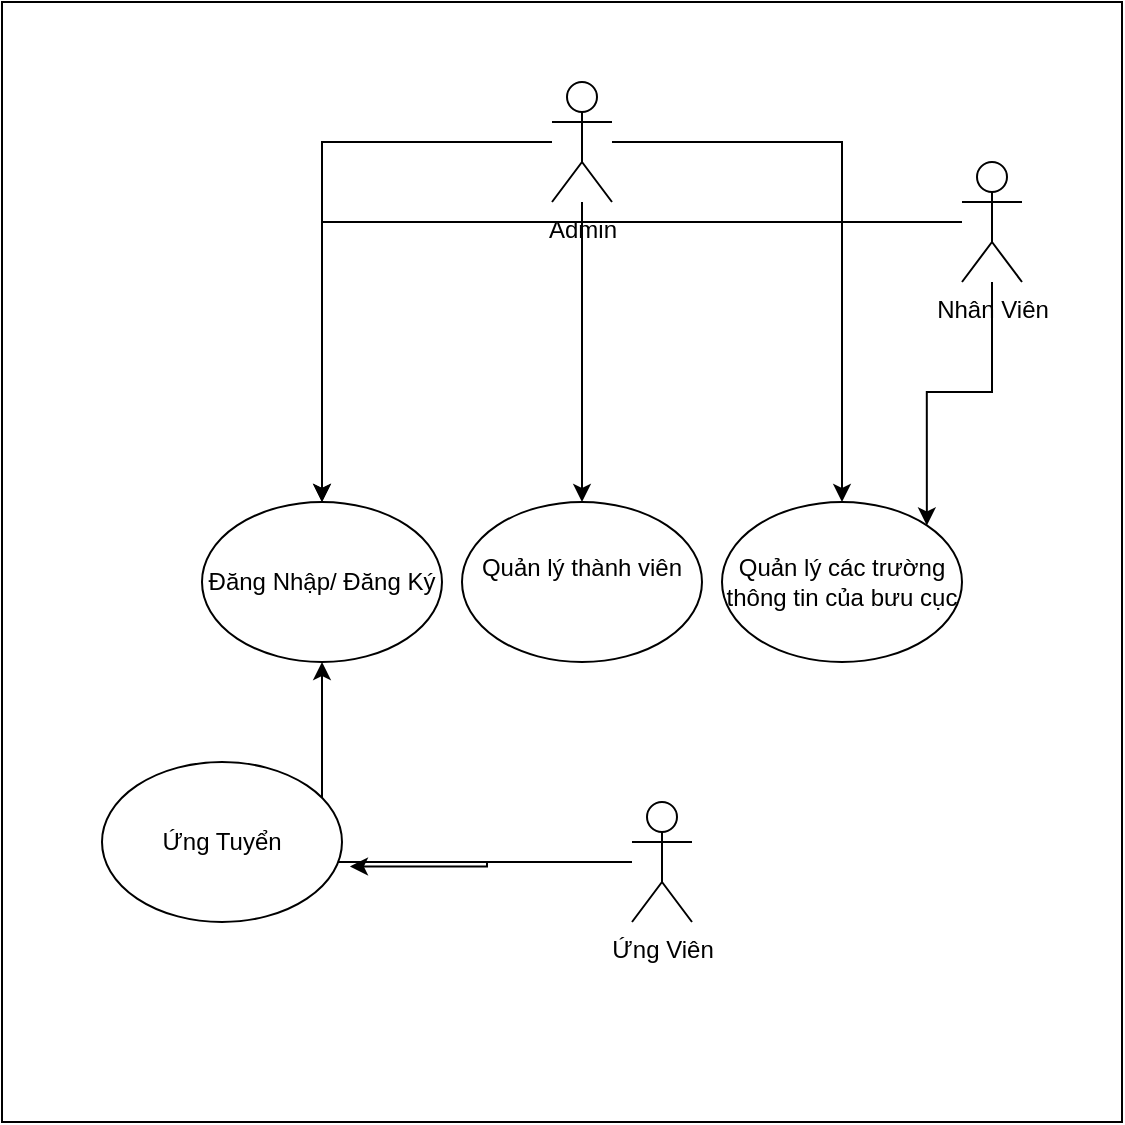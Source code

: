 <mxfile version="24.2.7" type="github" pages="3">
  <diagram name="Page-1" id="NKVGZicagz5qU-Awwok9">
    <mxGraphModel dx="692" dy="557" grid="1" gridSize="10" guides="1" tooltips="1" connect="1" arrows="1" fold="1" page="1" pageScale="1" pageWidth="850" pageHeight="1100" math="0" shadow="0">
      <root>
        <mxCell id="0" />
        <mxCell id="1" parent="0" />
        <mxCell id="75W9u9cOIVgRjs-PyyvS-19" value="" style="whiteSpace=wrap;html=1;aspect=fixed;" vertex="1" parent="1">
          <mxGeometry x="110" y="30" width="560" height="560" as="geometry" />
        </mxCell>
        <mxCell id="75W9u9cOIVgRjs-PyyvS-21" style="edgeStyle=orthogonalEdgeStyle;rounded=0;orthogonalLoop=1;jettySize=auto;html=1;" edge="1" parent="1" source="75W9u9cOIVgRjs-PyyvS-1" target="75W9u9cOIVgRjs-PyyvS-12">
          <mxGeometry relative="1" as="geometry" />
        </mxCell>
        <mxCell id="75W9u9cOIVgRjs-PyyvS-22" style="edgeStyle=orthogonalEdgeStyle;rounded=0;orthogonalLoop=1;jettySize=auto;html=1;" edge="1" parent="1" source="75W9u9cOIVgRjs-PyyvS-1" target="75W9u9cOIVgRjs-PyyvS-2">
          <mxGeometry relative="1" as="geometry" />
        </mxCell>
        <mxCell id="75W9u9cOIVgRjs-PyyvS-23" style="edgeStyle=orthogonalEdgeStyle;rounded=0;orthogonalLoop=1;jettySize=auto;html=1;entryX=0.5;entryY=0;entryDx=0;entryDy=0;" edge="1" parent="1" source="75W9u9cOIVgRjs-PyyvS-1" target="75W9u9cOIVgRjs-PyyvS-8">
          <mxGeometry relative="1" as="geometry" />
        </mxCell>
        <mxCell id="75W9u9cOIVgRjs-PyyvS-1" value="Admin&lt;div&gt;&lt;br&gt;&lt;/div&gt;" style="shape=umlActor;verticalLabelPosition=bottom;verticalAlign=top;html=1;outlineConnect=0;" vertex="1" parent="1">
          <mxGeometry x="385" y="70" width="30" height="60" as="geometry" />
        </mxCell>
        <mxCell id="75W9u9cOIVgRjs-PyyvS-2" value="Đăng Nhập/ Đăng Ký" style="ellipse;whiteSpace=wrap;html=1;" vertex="1" parent="1">
          <mxGeometry x="210" y="280" width="120" height="80" as="geometry" />
        </mxCell>
        <mxCell id="75W9u9cOIVgRjs-PyyvS-24" style="edgeStyle=orthogonalEdgeStyle;rounded=0;orthogonalLoop=1;jettySize=auto;html=1;entryX=1;entryY=0;entryDx=0;entryDy=0;" edge="1" parent="1" source="75W9u9cOIVgRjs-PyyvS-3" target="75W9u9cOIVgRjs-PyyvS-8">
          <mxGeometry relative="1" as="geometry" />
        </mxCell>
        <mxCell id="75W9u9cOIVgRjs-PyyvS-25" style="edgeStyle=orthogonalEdgeStyle;rounded=0;orthogonalLoop=1;jettySize=auto;html=1;" edge="1" parent="1" source="75W9u9cOIVgRjs-PyyvS-3" target="75W9u9cOIVgRjs-PyyvS-2">
          <mxGeometry relative="1" as="geometry" />
        </mxCell>
        <mxCell id="75W9u9cOIVgRjs-PyyvS-3" value="&lt;div&gt;Nhân Viên&lt;/div&gt;&lt;div&gt;&lt;br&gt;&lt;/div&gt;" style="shape=umlActor;verticalLabelPosition=bottom;verticalAlign=top;html=1;outlineConnect=0;" vertex="1" parent="1">
          <mxGeometry x="590" y="110" width="30" height="60" as="geometry" />
        </mxCell>
        <mxCell id="75W9u9cOIVgRjs-PyyvS-18" style="edgeStyle=orthogonalEdgeStyle;rounded=0;orthogonalLoop=1;jettySize=auto;html=1;entryX=0.5;entryY=1;entryDx=0;entryDy=0;" edge="1" parent="1" source="75W9u9cOIVgRjs-PyyvS-4" target="75W9u9cOIVgRjs-PyyvS-2">
          <mxGeometry relative="1" as="geometry" />
        </mxCell>
        <mxCell id="75W9u9cOIVgRjs-PyyvS-4" value="Ứng Viên&lt;div&gt;&lt;br&gt;&lt;/div&gt;" style="shape=umlActor;verticalLabelPosition=bottom;verticalAlign=top;html=1;outlineConnect=0;" vertex="1" parent="1">
          <mxGeometry x="425" y="430" width="30" height="60" as="geometry" />
        </mxCell>
        <mxCell id="75W9u9cOIVgRjs-PyyvS-8" value="Quản lý các trường thông tin của bưu cục" style="ellipse;whiteSpace=wrap;html=1;" vertex="1" parent="1">
          <mxGeometry x="470" y="280" width="120" height="80" as="geometry" />
        </mxCell>
        <mxCell id="75W9u9cOIVgRjs-PyyvS-12" value="Quản lý thành viên&lt;div&gt;&lt;br&gt;&lt;/div&gt;" style="ellipse;whiteSpace=wrap;html=1;" vertex="1" parent="1">
          <mxGeometry x="340" y="280" width="120" height="80" as="geometry" />
        </mxCell>
        <mxCell id="75W9u9cOIVgRjs-PyyvS-13" value="Ứng Tuyển" style="ellipse;whiteSpace=wrap;html=1;" vertex="1" parent="1">
          <mxGeometry x="160" y="410" width="120" height="80" as="geometry" />
        </mxCell>
        <mxCell id="75W9u9cOIVgRjs-PyyvS-15" style="edgeStyle=orthogonalEdgeStyle;rounded=0;orthogonalLoop=1;jettySize=auto;html=1;entryX=1.033;entryY=0.653;entryDx=0;entryDy=0;entryPerimeter=0;" edge="1" parent="1" source="75W9u9cOIVgRjs-PyyvS-4" target="75W9u9cOIVgRjs-PyyvS-13">
          <mxGeometry relative="1" as="geometry" />
        </mxCell>
      </root>
    </mxGraphModel>
  </diagram>
  <diagram id="y96T2pkx14rwh58yq6OA" name="Page-2">
    <mxGraphModel dx="420" dy="223" grid="1" gridSize="10" guides="1" tooltips="1" connect="1" arrows="1" fold="1" page="1" pageScale="1" pageWidth="850" pageHeight="1100" math="0" shadow="0">
      <root>
        <mxCell id="0" />
        <mxCell id="1" parent="0" />
        <mxCell id="WSpSjKLY6x-tD9kaD6xE-5" value="Admin&lt;div&gt;&lt;br&gt;&lt;/div&gt;" style="shape=umlActor;verticalLabelPosition=bottom;verticalAlign=top;html=1;outlineConnect=0;" vertex="1" parent="1">
          <mxGeometry x="680" y="90" width="30" height="60" as="geometry" />
        </mxCell>
        <mxCell id="WSpSjKLY6x-tD9kaD6xE-9" value="&lt;div&gt;Nhân Viên&lt;/div&gt;&lt;div&gt;&lt;br&gt;&lt;/div&gt;" style="shape=umlActor;verticalLabelPosition=bottom;verticalAlign=top;html=1;outlineConnect=0;" vertex="1" parent="1">
          <mxGeometry x="680" y="250" width="30" height="60" as="geometry" />
        </mxCell>
        <mxCell id="WSpSjKLY6x-tD9kaD6xE-11" value="Ứng Viên&lt;div&gt;&lt;br&gt;&lt;/div&gt;" style="shape=umlActor;verticalLabelPosition=bottom;verticalAlign=top;html=1;outlineConnect=0;" vertex="1" parent="1">
          <mxGeometry x="680" y="450" width="30" height="60" as="geometry" />
        </mxCell>
        <mxCell id="WSpSjKLY6x-tD9kaD6xE-12" value="Nhập thông tin cá nhân" style="ellipse;whiteSpace=wrap;html=1;" vertex="1" parent="1">
          <mxGeometry x="140" y="430" width="120" height="80" as="geometry" />
        </mxCell>
        <mxCell id="WSpSjKLY6x-tD9kaD6xE-14" value="Đăng nhập" style="ellipse;whiteSpace=wrap;html=1;" vertex="1" parent="1">
          <mxGeometry x="365" y="270" width="120" height="80" as="geometry" />
        </mxCell>
        <mxCell id="WSpSjKLY6x-tD9kaD6xE-18" value="Đăng Xuất&lt;span style=&quot;color: rgba(0, 0, 0, 0); font-family: monospace; font-size: 0px; text-align: start; text-wrap: nowrap;&quot;&gt;%3CmxGraphModel%3E%3Croot%3E%3CmxCell%20id%3D%220%22%2F%3E%3CmxCell%20id%3D%221%22%20parent%3D%220%22%2F%3E%3CmxCell%20id%3D%222%22%20value%3D%22%C4%90%C4%83ng%20nh%E1%BA%ADp%22%20style%3D%22ellipse%3BwhiteSpace%3Dwrap%3Bhtml%3D1%3B%22%20vertex%3D%221%22%20parent%3D%221%22%3E%3CmxGeometry%20x%3D%22350%22%20y%3D%22270%22%20width%3D%22120%22%20height%3D%2280%22%20as%3D%22geometry%22%2F%3E%3C%2FmxCell%3E%3C%2Froot%3E%3C%2FmxGraphModel%3E&lt;/span&gt;&lt;span style=&quot;color: rgba(0, 0, 0, 0); font-family: monospace; font-size: 0px; text-align: start; text-wrap: nowrap;&quot;&gt;%3CmxGraphModel%3E%3Croot%3E%3CmxCell%20id%3D%220%22%2F%3E%3CmxCell%20id%3D%221%22%20parent%3D%220%22%2F%3E%3CmxCell%20id%3D%222%22%20value%3D%22%C4%90%C4%83ng%20nh%E1%BA%ADp%22%20style%3D%22ellipse%3BwhiteSpace%3Dwrap%3Bhtml%3D1%3B%22%20vertex%3D%221%22%20parent%3D%221%22%3E%3CmxGeometry%20x%3D%22350%22%20y%3D%22270%22%20width%3D%22120%22%20height%3D%2280%22%20as%3D%22geometry%22%2F%3E%3C%2FmxCell%3E%3C%2Froot%3E%3C%2FmxGraphModel%3E&lt;/span&gt;" style="ellipse;whiteSpace=wrap;html=1;" vertex="1" parent="1">
          <mxGeometry x="360" y="80" width="120" height="80" as="geometry" />
        </mxCell>
        <mxCell id="WSpSjKLY6x-tD9kaD6xE-19" value="Đăng ký" style="ellipse;whiteSpace=wrap;html=1;" vertex="1" parent="1">
          <mxGeometry x="360" y="440" width="120" height="80" as="geometry" />
        </mxCell>
        <mxCell id="WSpSjKLY6x-tD9kaD6xE-20" value="Thay đổi&lt;span style=&quot;background-color: initial;&quot;&gt;&amp;nbsp;thông tin&amp;nbsp;&lt;/span&gt;" style="ellipse;whiteSpace=wrap;html=1;" vertex="1" parent="1">
          <mxGeometry x="140" y="280" width="120" height="80" as="geometry" />
        </mxCell>
        <mxCell id="WSpSjKLY6x-tD9kaD6xE-21" value="" style="endArrow=none;html=1;rounded=0;exitX=1;exitY=0;exitDx=0;exitDy=0;" edge="1" parent="1" source="WSpSjKLY6x-tD9kaD6xE-14">
          <mxGeometry width="50" height="50" relative="1" as="geometry">
            <mxPoint x="630" y="200" as="sourcePoint" />
            <mxPoint x="680" y="150" as="targetPoint" />
          </mxGeometry>
        </mxCell>
        <mxCell id="WSpSjKLY6x-tD9kaD6xE-22" value="" style="endArrow=none;html=1;rounded=0;exitX=1;exitY=0;exitDx=0;exitDy=0;" edge="1" parent="1" target="WSpSjKLY6x-tD9kaD6xE-9">
          <mxGeometry width="50" height="50" relative="1" as="geometry">
            <mxPoint x="477" y="292" as="sourcePoint" />
            <mxPoint x="690" y="160" as="targetPoint" />
          </mxGeometry>
        </mxCell>
        <mxCell id="WSpSjKLY6x-tD9kaD6xE-23" value="" style="endArrow=none;html=1;rounded=0;exitX=1;exitY=0;exitDx=0;exitDy=0;" edge="1" parent="1" target="WSpSjKLY6x-tD9kaD6xE-11">
          <mxGeometry width="50" height="50" relative="1" as="geometry">
            <mxPoint x="487" y="302" as="sourcePoint" />
            <mxPoint x="700" y="170" as="targetPoint" />
          </mxGeometry>
        </mxCell>
        <mxCell id="WSpSjKLY6x-tD9kaD6xE-26" value="" style="endArrow=none;dashed=1;html=1;rounded=0;exitX=1;exitY=0.5;exitDx=0;exitDy=0;" edge="1" parent="1">
          <mxGeometry width="50" height="50" relative="1" as="geometry">
            <mxPoint x="270" y="470" as="sourcePoint" />
            <mxPoint x="360" y="480" as="targetPoint" />
          </mxGeometry>
        </mxCell>
        <mxCell id="WSpSjKLY6x-tD9kaD6xE-27" value="" style="endArrow=classic;html=1;rounded=0;" edge="1" parent="1">
          <mxGeometry width="50" height="50" relative="1" as="geometry">
            <mxPoint x="270" y="470" as="sourcePoint" />
            <mxPoint x="260" y="470" as="targetPoint" />
            <Array as="points">
              <mxPoint x="270" y="470" />
            </Array>
          </mxGeometry>
        </mxCell>
        <mxCell id="WSpSjKLY6x-tD9kaD6xE-30" value="" style="endArrow=none;dashed=1;html=1;rounded=0;exitX=1;exitY=0.5;exitDx=0;exitDy=0;entryX=1;entryY=0.5;entryDx=0;entryDy=0;" edge="1" parent="1" target="WSpSjKLY6x-tD9kaD6xE-20">
          <mxGeometry width="50" height="50" relative="1" as="geometry">
            <mxPoint x="355" y="319.76" as="sourcePoint" />
            <mxPoint x="265" y="319.76" as="targetPoint" />
          </mxGeometry>
        </mxCell>
        <mxCell id="WSpSjKLY6x-tD9kaD6xE-31" value="" style="endArrow=classic;html=1;rounded=0;" edge="1" parent="1">
          <mxGeometry width="50" height="50" relative="1" as="geometry">
            <mxPoint x="355" y="319.76" as="sourcePoint" />
            <mxPoint x="365" y="319.76" as="targetPoint" />
            <Array as="points">
              <mxPoint x="355" y="319.76" />
            </Array>
          </mxGeometry>
        </mxCell>
        <mxCell id="WSpSjKLY6x-tD9kaD6xE-32" value="" style="endArrow=none;dashed=1;html=1;rounded=0;exitX=1;exitY=0.5;exitDx=0;exitDy=0;" edge="1" parent="1" target="WSpSjKLY6x-tD9kaD6xE-12">
          <mxGeometry width="50" height="50" relative="1" as="geometry">
            <mxPoint x="370" y="340" as="sourcePoint" />
            <mxPoint x="320" y="340" as="targetPoint" />
          </mxGeometry>
        </mxCell>
        <mxCell id="WSpSjKLY6x-tD9kaD6xE-33" value="" style="endArrow=classic;html=1;rounded=0;" edge="1" parent="1">
          <mxGeometry width="50" height="50" relative="1" as="geometry">
            <mxPoint x="370" y="340" as="sourcePoint" />
            <mxPoint x="380" y="340" as="targetPoint" />
            <Array as="points">
              <mxPoint x="370" y="340" />
            </Array>
          </mxGeometry>
        </mxCell>
        <mxCell id="WSpSjKLY6x-tD9kaD6xE-34" value="" style="endArrow=none;dashed=1;html=1;rounded=0;exitX=1;exitY=0.5;exitDx=0;exitDy=0;entryX=0.382;entryY=-0.042;entryDx=0;entryDy=0;entryPerimeter=0;" edge="1" parent="1" target="WSpSjKLY6x-tD9kaD6xE-14">
          <mxGeometry width="50" height="50" relative="1" as="geometry">
            <mxPoint x="400" y="160" as="sourcePoint" />
            <mxPoint x="350" y="160" as="targetPoint" />
          </mxGeometry>
        </mxCell>
        <mxCell id="WSpSjKLY6x-tD9kaD6xE-35" value="" style="endArrow=classic;html=1;rounded=0;" edge="1" parent="1" target="WSpSjKLY6x-tD9kaD6xE-18">
          <mxGeometry width="50" height="50" relative="1" as="geometry">
            <mxPoint x="400" y="160" as="sourcePoint" />
            <mxPoint x="410" y="160" as="targetPoint" />
            <Array as="points">
              <mxPoint x="400" y="160" />
            </Array>
          </mxGeometry>
        </mxCell>
        <mxCell id="WSpSjKLY6x-tD9kaD6xE-36" value="&#xa;&lt;span style=&quot;color: rgb(0, 0, 0); font-family: Helvetica; font-size: 12px; font-style: normal; font-variant-ligatures: normal; font-variant-caps: normal; font-weight: 400; letter-spacing: normal; orphans: 2; text-align: center; text-indent: 0px; text-transform: none; widows: 2; word-spacing: 0px; -webkit-text-stroke-width: 0px; white-space: normal; background-color: rgb(251, 251, 251); text-decoration-thickness: initial; text-decoration-style: initial; text-decoration-color: initial; display: inline !important; float: none;&quot;&gt;&amp;lt;&amp;lt;include&amp;gt;&amp;gt;&lt;/span&gt;&#xa;&#xa;" style="text;html=1;align=center;verticalAlign=middle;whiteSpace=wrap;rounded=0;rotation=5;" vertex="1" parent="1">
          <mxGeometry x="280" y="455" width="60" height="30" as="geometry" />
        </mxCell>
        <mxCell id="WSpSjKLY6x-tD9kaD6xE-38" value="&#xa;&lt;span style=&quot;color: rgb(0, 0, 0); font-family: Helvetica; font-size: 12px; font-style: normal; font-variant-ligatures: normal; font-variant-caps: normal; font-weight: 400; letter-spacing: normal; orphans: 2; text-align: center; text-indent: 0px; text-transform: none; widows: 2; word-spacing: 0px; -webkit-text-stroke-width: 0px; white-space: normal; background-color: rgb(251, 251, 251); text-decoration-thickness: initial; text-decoration-style: initial; text-decoration-color: initial; display: inline !important; float: none;&quot;&gt;&amp;lt;&amp;lt;include&amp;gt;&amp;gt;&lt;/span&gt;&#xa;&#xa;" style="text;html=1;align=center;verticalAlign=middle;whiteSpace=wrap;rounded=0;rotation=-40;" vertex="1" parent="1">
          <mxGeometry x="260" y="370" width="60" height="30" as="geometry" />
        </mxCell>
        <mxCell id="WSpSjKLY6x-tD9kaD6xE-39" value="&#xa;&lt;span style=&quot;color: rgb(0, 0, 0); font-family: Helvetica; font-size: 12px; font-style: normal; font-variant-ligatures: normal; font-variant-caps: normal; font-weight: 400; letter-spacing: normal; orphans: 2; text-align: center; text-indent: 0px; text-transform: none; widows: 2; word-spacing: 0px; -webkit-text-stroke-width: 0px; white-space: normal; background-color: rgb(251, 251, 251); text-decoration-thickness: initial; text-decoration-style: initial; text-decoration-color: initial; display: inline !important; float: none;&quot;&gt;&amp;lt;&amp;lt;include&amp;gt;&amp;gt;&lt;/span&gt;&#xa;&#xa;" style="text;html=1;align=center;verticalAlign=middle;whiteSpace=wrap;rounded=0;rotation=85;" vertex="1" parent="1">
          <mxGeometry x="380" y="190" width="60" height="30" as="geometry" />
        </mxCell>
        <mxCell id="WSpSjKLY6x-tD9kaD6xE-40" value="&amp;lt;&amp;lt;extend&amp;gt;&amp;gt;" style="text;html=1;align=center;verticalAlign=middle;whiteSpace=wrap;rounded=0;" vertex="1" parent="1">
          <mxGeometry x="280" y="290" width="60" height="30" as="geometry" />
        </mxCell>
        <mxCell id="WSpSjKLY6x-tD9kaD6xE-41" value="" style="endArrow=none;html=1;rounded=0;exitX=1;exitY=0.5;exitDx=0;exitDy=0;" edge="1" parent="1" source="WSpSjKLY6x-tD9kaD6xE-19" target="WSpSjKLY6x-tD9kaD6xE-11">
          <mxGeometry width="50" height="50" relative="1" as="geometry">
            <mxPoint x="250" y="550" as="sourcePoint" />
            <mxPoint x="300" y="500" as="targetPoint" />
          </mxGeometry>
        </mxCell>
      </root>
    </mxGraphModel>
  </diagram>
  <diagram id="si1eRpXOmyRnnLxq9Sn4" name="Page-3">
    <mxGraphModel dx="600" dy="1418" grid="1" gridSize="10" guides="1" tooltips="1" connect="1" arrows="1" fold="1" page="1" pageScale="1" pageWidth="850" pageHeight="1100" math="0" shadow="0">
      <root>
        <mxCell id="0" />
        <mxCell id="1" parent="0" />
        <mxCell id="wF_9N2ZIHApuurdIBrlq-18" value="" style="whiteSpace=wrap;html=1;aspect=fixed;" vertex="1" parent="1">
          <mxGeometry x="120" y="-55" width="530" height="530" as="geometry" />
        </mxCell>
        <mxCell id="KoIIv1AvjTDNlFPVQjbb-4" value="Xem Thông tin công việc" style="ellipse;whiteSpace=wrap;html=1;" vertex="1" parent="1">
          <mxGeometry x="220" y="50" width="120" height="80" as="geometry" />
        </mxCell>
        <mxCell id="KoIIv1AvjTDNlFPVQjbb-5" value="Ứng tuyển" style="ellipse;whiteSpace=wrap;html=1;" vertex="1" parent="1">
          <mxGeometry x="250" y="340" width="120" height="80" as="geometry" />
        </mxCell>
        <mxCell id="KoIIv1AvjTDNlFPVQjbb-6" value="Ứng viên&lt;div&gt;&lt;br&gt;&lt;/div&gt;" style="shape=umlActor;verticalLabelPosition=bottom;verticalAlign=top;html=1;outlineConnect=0;" vertex="1" parent="1">
          <mxGeometry x="140" y="250" width="30" height="60" as="geometry" />
        </mxCell>
        <mxCell id="KoIIv1AvjTDNlFPVQjbb-8" value="" style="endArrow=none;html=1;rounded=0;exitX=0.75;exitY=0.1;exitDx=0;exitDy=0;exitPerimeter=0;" edge="1" parent="1" target="KoIIv1AvjTDNlFPVQjbb-4">
          <mxGeometry width="50" height="50" relative="1" as="geometry">
            <mxPoint x="173" y="266" as="sourcePoint" />
            <mxPoint x="270" y="180" as="targetPoint" />
          </mxGeometry>
        </mxCell>
        <mxCell id="KoIIv1AvjTDNlFPVQjbb-9" value="" style="endArrow=none;html=1;rounded=0;" edge="1" parent="1" target="KoIIv1AvjTDNlFPVQjbb-5">
          <mxGeometry width="50" height="50" relative="1" as="geometry">
            <mxPoint x="180" y="300" as="sourcePoint" />
            <mxPoint x="270" y="279" as="targetPoint" />
          </mxGeometry>
        </mxCell>
        <mxCell id="KoIIv1AvjTDNlFPVQjbb-11" value="Xem danh sách các công việc đã ứng tuyển" style="ellipse;whiteSpace=wrap;html=1;" vertex="1" parent="1">
          <mxGeometry x="310" y="170" width="120" height="80" as="geometry" />
        </mxCell>
        <mxCell id="KoIIv1AvjTDNlFPVQjbb-13" value="" style="endArrow=none;html=1;rounded=0;entryX=0;entryY=0.5;entryDx=0;entryDy=0;" edge="1" parent="1" target="KoIIv1AvjTDNlFPVQjbb-11">
          <mxGeometry width="50" height="50" relative="1" as="geometry">
            <mxPoint x="170" y="280" as="sourcePoint" />
            <mxPoint x="220" y="230" as="targetPoint" />
          </mxGeometry>
        </mxCell>
        <mxCell id="KoIIv1AvjTDNlFPVQjbb-14" value="sửa" style="ellipse;whiteSpace=wrap;html=1;" vertex="1" parent="1">
          <mxGeometry x="510" y="180" width="120" height="80" as="geometry" />
        </mxCell>
        <mxCell id="KoIIv1AvjTDNlFPVQjbb-15" value="xóa" style="ellipse;whiteSpace=wrap;html=1;" vertex="1" parent="1">
          <mxGeometry x="510" y="90" width="120" height="80" as="geometry" />
        </mxCell>
        <mxCell id="KoIIv1AvjTDNlFPVQjbb-16" value="Thêm&amp;nbsp;&amp;nbsp;" style="ellipse;whiteSpace=wrap;html=1;" vertex="1" parent="1">
          <mxGeometry x="500" y="-10" width="120" height="80" as="geometry" />
        </mxCell>
        <mxCell id="KoIIv1AvjTDNlFPVQjbb-17" value="Liên hệ" style="ellipse;whiteSpace=wrap;html=1;" vertex="1" parent="1">
          <mxGeometry x="480" y="290" width="120" height="80" as="geometry" />
        </mxCell>
        <mxCell id="KoIIv1AvjTDNlFPVQjbb-18" value="nộp hồ sơ" style="ellipse;whiteSpace=wrap;html=1;" vertex="1" parent="1">
          <mxGeometry x="500" y="380" width="120" height="80" as="geometry" />
        </mxCell>
        <mxCell id="wF_9N2ZIHApuurdIBrlq-1" value="" style="endArrow=none;dashed=1;html=1;rounded=0;exitX=1;exitY=0.5;exitDx=0;exitDy=0;entryX=0.013;entryY=0.71;entryDx=0;entryDy=0;entryPerimeter=0;" edge="1" parent="1" target="KoIIv1AvjTDNlFPVQjbb-16">
          <mxGeometry width="50" height="50" relative="1" as="geometry">
            <mxPoint x="405" y="169" as="sourcePoint" />
            <mxPoint x="405" y="119.24" as="targetPoint" />
          </mxGeometry>
        </mxCell>
        <mxCell id="wF_9N2ZIHApuurdIBrlq-2" value="" style="endArrow=classic;html=1;rounded=0;entryX=0.767;entryY=0.112;entryDx=0;entryDy=0;entryPerimeter=0;" edge="1" parent="1" target="KoIIv1AvjTDNlFPVQjbb-11">
          <mxGeometry width="50" height="50" relative="1" as="geometry">
            <mxPoint x="405" y="169" as="sourcePoint" />
            <mxPoint x="405" y="180" as="targetPoint" />
            <Array as="points">
              <mxPoint x="405" y="169" />
            </Array>
          </mxGeometry>
        </mxCell>
        <mxCell id="wF_9N2ZIHApuurdIBrlq-3" value="&amp;lt;&amp;lt;extend&amp;gt;&amp;gt;" style="text;html=1;align=center;verticalAlign=middle;whiteSpace=wrap;rounded=0;rotation=-35;" vertex="1" parent="1">
          <mxGeometry x="440" y="115" width="60" height="30" as="geometry" />
        </mxCell>
        <mxCell id="wF_9N2ZIHApuurdIBrlq-4" value="" style="endArrow=none;dashed=1;html=1;rounded=0;exitX=1;exitY=0.5;exitDx=0;exitDy=0;entryX=0.021;entryY=0.296;entryDx=0;entryDy=0;entryPerimeter=0;" edge="1" parent="1" target="KoIIv1AvjTDNlFPVQjbb-15">
          <mxGeometry width="50" height="50" relative="1" as="geometry">
            <mxPoint x="415" y="179" as="sourcePoint" />
            <mxPoint x="512" y="57" as="targetPoint" />
          </mxGeometry>
        </mxCell>
        <mxCell id="wF_9N2ZIHApuurdIBrlq-5" value="" style="endArrow=classic;html=1;rounded=0;entryX=0.859;entryY=0.181;entryDx=0;entryDy=0;entryPerimeter=0;" edge="1" parent="1" target="KoIIv1AvjTDNlFPVQjbb-11">
          <mxGeometry width="50" height="50" relative="1" as="geometry">
            <mxPoint x="415" y="180" as="sourcePoint" />
            <mxPoint x="412" y="190" as="targetPoint" />
            <Array as="points">
              <mxPoint x="415" y="180" />
            </Array>
          </mxGeometry>
        </mxCell>
        <mxCell id="wF_9N2ZIHApuurdIBrlq-6" value="" style="endArrow=none;dashed=1;html=1;rounded=0;exitX=1;exitY=0.5;exitDx=0;exitDy=0;entryX=0.063;entryY=0.295;entryDx=0;entryDy=0;entryPerimeter=0;" edge="1" parent="1" target="KoIIv1AvjTDNlFPVQjbb-14">
          <mxGeometry width="50" height="50" relative="1" as="geometry">
            <mxPoint x="425" y="189" as="sourcePoint" />
            <mxPoint x="523" y="124" as="targetPoint" />
          </mxGeometry>
        </mxCell>
        <mxCell id="wF_9N2ZIHApuurdIBrlq-7" value="" style="endArrow=classic;html=1;rounded=0;entryX=0.937;entryY=0.283;entryDx=0;entryDy=0;entryPerimeter=0;" edge="1" parent="1" target="KoIIv1AvjTDNlFPVQjbb-11">
          <mxGeometry width="50" height="50" relative="1" as="geometry">
            <mxPoint x="425" y="189" as="sourcePoint" />
            <mxPoint x="422" y="199" as="targetPoint" />
            <Array as="points">
              <mxPoint x="430" y="190" />
              <mxPoint x="425" y="189" />
            </Array>
          </mxGeometry>
        </mxCell>
        <mxCell id="wF_9N2ZIHApuurdIBrlq-8" value="&amp;lt;&amp;lt;extend&amp;gt;&amp;gt;" style="text;html=1;align=center;verticalAlign=middle;whiteSpace=wrap;rounded=0;rotation=-52;" vertex="1" parent="1">
          <mxGeometry x="410" y="75" width="60" height="30" as="geometry" />
        </mxCell>
        <mxCell id="wF_9N2ZIHApuurdIBrlq-9" value="&amp;lt;&amp;lt;extend&amp;gt;&amp;gt;" style="text;html=1;align=center;verticalAlign=middle;whiteSpace=wrap;rounded=0;rotation=15;" vertex="1" parent="1">
          <mxGeometry x="440" y="170" width="60" height="30" as="geometry" />
        </mxCell>
        <mxCell id="wF_9N2ZIHApuurdIBrlq-12" value="" style="endArrow=none;dashed=1;html=1;rounded=0;exitX=1;exitY=0.5;exitDx=0;exitDy=0;" edge="1" parent="1">
          <mxGeometry width="50" height="50" relative="1" as="geometry">
            <mxPoint x="370" y="380" as="sourcePoint" />
            <mxPoint x="490" y="410" as="targetPoint" />
            <Array as="points">
              <mxPoint x="420" y="390" />
            </Array>
          </mxGeometry>
        </mxCell>
        <mxCell id="wF_9N2ZIHApuurdIBrlq-13" value="" style="endArrow=classic;html=1;rounded=0;entryX=-0.012;entryY=0.455;entryDx=0;entryDy=0;entryPerimeter=0;" edge="1" parent="1" target="KoIIv1AvjTDNlFPVQjbb-18">
          <mxGeometry width="50" height="50" relative="1" as="geometry">
            <mxPoint x="490" y="410" as="sourcePoint" />
            <mxPoint x="490" y="420" as="targetPoint" />
            <Array as="points" />
          </mxGeometry>
        </mxCell>
        <mxCell id="wF_9N2ZIHApuurdIBrlq-14" value="&amp;lt;&amp;lt;include&amp;gt;&amp;gt;" style="text;html=1;align=center;verticalAlign=middle;whiteSpace=wrap;rounded=0;rotation=15;" vertex="1" parent="1">
          <mxGeometry x="410" y="365" width="60" height="30" as="geometry" />
        </mxCell>
        <mxCell id="wF_9N2ZIHApuurdIBrlq-15" value="" style="endArrow=none;dashed=1;html=1;rounded=0;exitX=1;exitY=0.5;exitDx=0;exitDy=0;entryX=-0.011;entryY=0.384;entryDx=0;entryDy=0;entryPerimeter=0;" edge="1" parent="1" target="KoIIv1AvjTDNlFPVQjbb-17">
          <mxGeometry width="50" height="50" relative="1" as="geometry">
            <mxPoint x="372" y="365" as="sourcePoint" />
            <mxPoint x="470" y="300" as="targetPoint" />
          </mxGeometry>
        </mxCell>
        <mxCell id="wF_9N2ZIHApuurdIBrlq-16" value="" style="endArrow=classic;html=1;rounded=0;entryX=0.859;entryY=0.181;entryDx=0;entryDy=0;entryPerimeter=0;" edge="1" parent="1">
          <mxGeometry width="50" height="50" relative="1" as="geometry">
            <mxPoint x="372" y="366" as="sourcePoint" />
            <mxPoint x="370" y="370" as="targetPoint" />
            <Array as="points">
              <mxPoint x="372" y="366" />
            </Array>
          </mxGeometry>
        </mxCell>
        <mxCell id="wF_9N2ZIHApuurdIBrlq-17" value="&amp;lt;&amp;lt;extend&amp;gt;&amp;gt;" style="text;html=1;align=center;verticalAlign=middle;whiteSpace=wrap;rounded=0;rotation=-20;" vertex="1" parent="1">
          <mxGeometry x="390" y="310" width="60" height="30" as="geometry" />
        </mxCell>
        <UserObject label="&lt;b style=&quot;font-weight:normal;&quot; id=&quot;docs-internal-guid-bb2abd68-7fff-30ca-dbf0-46034c62a9ea&quot;&gt;&lt;span style=&quot;border:none;display:inline-block;overflow:hidden;width:550px;height:241px;&quot;&gt;&lt;img src=&quot;https://lh7-us.googleusercontent.com/nvjA2nhrzvtANJhTCMhzCQHvJDjxOBJSBuzTLTOnh4H3xRYQ0hZ828j3s_KEk9XLtzLtAOd2SKMoPGdTP5JadukZCgP6Uz3QsvarP_mD28iHKIqgiAnzSI26BT6DtTRNowk3VY5YvznkqzHY8Hske5eyGQ8-jO-Y&quot; width=&quot;550&quot; height=&quot;241&quot; style=&quot;margin-left:0px;margin-top:0px;&quot;&gt;&lt;/span&gt;&lt;/b&gt;" link="&lt;b style=&quot;font-weight:normal;&quot; id=&quot;docs-internal-guid-bb2abd68-7fff-30ca-dbf0-46034c62a9ea&quot;&gt;&lt;span style=&quot;border:none;display:inline-block;overflow:hidden;width:550px;height:241px;&quot;&gt;&lt;img src=&quot;https://lh7-us.googleusercontent.com/nvjA2nhrzvtANJhTCMhzCQHvJDjxOBJSBuzTLTOnh4H3xRYQ0hZ828j3s_KEk9XLtzLtAOd2SKMoPGdTP5JadukZCgP6Uz3QsvarP_mD28iHKIqgiAnzSI26BT6DtTRNowk3VY5YvznkqzHY8Hske5eyGQ8-jO-Y&quot; width=&quot;550&quot; height=&quot;241&quot; style=&quot;margin-left:0px;margin-top:0px;&quot;&gt;&lt;/span&gt;&lt;/b&gt;" id="wF_9N2ZIHApuurdIBrlq-21">
          <mxCell style="text;whiteSpace=wrap;html=1;" vertex="1" parent="1">
            <mxGeometry x="145" y="520" width="560" height="270" as="geometry" />
          </mxCell>
        </UserObject>
      </root>
    </mxGraphModel>
  </diagram>
</mxfile>
